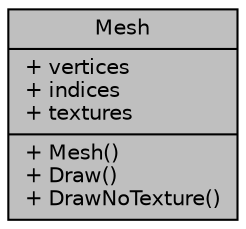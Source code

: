 digraph "Mesh"
{
 // LATEX_PDF_SIZE
  edge [fontname="Helvetica",fontsize="10",labelfontname="Helvetica",labelfontsize="10"];
  node [fontname="Helvetica",fontsize="10",shape=record];
  Node1 [label="{Mesh\n|+ vertices\l+ indices\l+ textures\l|+ Mesh()\l+ Draw()\l+ DrawNoTexture()\l}",height=0.2,width=0.4,color="black", fillcolor="grey75", style="filled", fontcolor="black",tooltip=" "];
}
